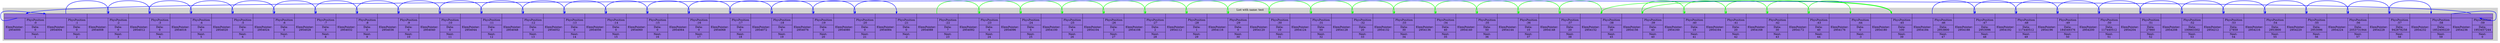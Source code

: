digraph G{
subgraph clusterlist {
style=filled;
color=lightgrey;
rankdir=LR;
Model [shape=record,style="filled",fillcolor="mediumpurple",label="{{<0>} | {ElemPointer:\n2954000 | {PhysPosition\n:0 | Data:\n0 | Next:\n1}}}| {{<1>} | {ElemPointer:\n2954004 | {PhysPosition\n:1 | Data:\n0 | Next:\n2}}}| {{<2>} | {ElemPointer:\n2954008 | {PhysPosition\n:2 | Data:\n0 | Next:\n3}}}| {{<3>} | {ElemPointer:\n2954012 | {PhysPosition\n:3 | Data:\n0 | Next:\n4}}}| {{<4>} | {ElemPointer:\n2954016 | {PhysPosition\n:4 | Data:\n0 | Next:\n5}}}| {{<5>} | {ElemPointer:\n2954020 | {PhysPosition\n:5 | Data:\n0 | Next:\n6}}}| {{<6>} | {ElemPointer:\n2954024 | {PhysPosition\n:6 | Data:\n0 | Next:\n7}}}| {{<7>} | {ElemPointer:\n2954028 | {PhysPosition\n:7 | Data:\n0 | Next:\n8}}}| {{<8>} | {ElemPointer:\n2954032 | {PhysPosition\n:8 | Data:\n0 | Next:\n9}}}| {{<9>} | {ElemPointer:\n2954036 | {PhysPosition\n:9 | Data:\n0 | Next:\n10}}}| {{<10>} | {ElemPointer:\n2954040 | {PhysPosition\n:10 | Data:\n0 | Next:\n11}}}| {{<11>} | {ElemPointer:\n2954044 | {PhysPosition\n:11 | Data:\n0 | Next:\n12}}}| {{<12>} | {ElemPointer:\n2954048 | {PhysPosition\n:12 | Data:\n0 | Next:\n13}}}| {{<13>} | {ElemPointer:\n2954052 | {PhysPosition\n:13 | Data:\n0 | Next:\n14}}}| {{<14>} | {ElemPointer:\n2954056 | {PhysPosition\n:14 | Data:\n0 | Next:\n15}}}| {{<15>} | {ElemPointer:\n2954060 | {PhysPosition\n:15 | Data:\n0 | Next:\n16}}}| {{<16>} | {ElemPointer:\n2954064 | {PhysPosition\n:16 | Data:\n0 | Next:\n17}}}| {{<17>} | {ElemPointer:\n2954068 | {PhysPosition\n:17 | Data:\n0 | Next:\n18}}}| {{<18>} | {ElemPointer:\n2954072 | {PhysPosition\n:18 | Data:\n0 | Next:\n19}}}| {{<19>} | {ElemPointer:\n2954076 | {PhysPosition\n:19 | Data:\n0 | Next:\n20}}}| {{<20>} | {ElemPointer:\n2954080 | {PhysPosition\n:20 | Data:\n0 | Next:\n21}}}| {{<21>} | {ElemPointer:\n2954084 | {PhysPosition\n:21 | Data:\n0 | Next:\n-2}}}| {{<22>} | {ElemPointer:\n2954088 | {PhysPosition\n:22 | Data:\n7 | Next:\n23}}}| {{<23>} | {ElemPointer:\n2954092 | {PhysPosition\n:23 | Data:\n6 | Next:\n24}}}| {{<24>} | {ElemPointer:\n2954096 | {PhysPosition\n:24 | Data:\n5 | Next:\n25}}}| {{<25>} | {ElemPointer:\n2954100 | {PhysPosition\n:25 | Data:\n4 | Next:\n26}}}| {{<26>} | {ElemPointer:\n2954104 | {PhysPosition\n:26 | Data:\n3 | Next:\n27}}}| {{<27>} | {ElemPointer:\n2954108 | {PhysPosition\n:27 | Data:\n2 | Next:\n28}}}| {{<28>} | {ElemPointer:\n2954112 | {PhysPosition\n:28 | Data:\n1 | Next:\n29}}}| {{<29>} | {ElemPointer:\n2954116 | {PhysPosition\n:29 | Data:\n0 | Next:\n30}}}| {{<30>} | {ElemPointer:\n2954120 | {PhysPosition\n:30 | Data:\n10 | Next:\n31}}}| {{<31>} | {ElemPointer:\n2954124 | {PhysPosition\n:31 | Data:\n50 | Next:\n32}}}| {{<32>} | {ElemPointer:\n2954128 | {PhysPosition\n:32 | Data:\n20 | Next:\n33}}}| {{<33>} | {ElemPointer:\n2954132 | {PhysPosition\n:33 | Data:\n30 | Next:\n34}}}| {{<34>} | {ElemPointer:\n2954136 | {PhysPosition\n:34 | Data:\n40 | Next:\n35}}}| {{<35>} | {ElemPointer:\n2954140 | {PhysPosition\n:35 | Data:\n50 | Next:\n36}}}| {{<36>} | {ElemPointer:\n2954144 | {PhysPosition\n:36 | Data:\n10 | Next:\n37}}}| {{<37>} | {ElemPointer:\n2954148 | {PhysPosition\n:37 | Data:\n20 | Next:\n38}}}| {{<38>} | {ElemPointer:\n2954152 | {PhysPosition\n:38 | Data:\n30 | Next:\n45}}}| {{<39>} | {ElemPointer:\n2954156 | {PhysPosition\n:39 | Data:\n40 | Next:\n40}}}| {{<40>} | {ElemPointer:\n2954160 | {PhysPosition\n:40 | Data:\n10 | Next:\n41}}}| {{<41>} | {ElemPointer:\n2954164 | {PhysPosition\n:41 | Data:\n20 | Next:\n42}}}| {{<42>} | {ElemPointer:\n2954168 | {PhysPosition\n:42 | Data:\n30 | Next:\n43}}}| {{<43>} | {ElemPointer:\n2954172 | {PhysPosition\n:43 | Data:\n40 | Next:\n44}}}| {{<44>} | {ElemPointer:\n2954176 | {PhysPosition\n:44 | Data:\n0 | Next:\n-3}}}| {{<45>} | {ElemPointer:\n2954180 | {PhysPosition\n:45 | Data:\n100 | Next:\n39}}}| {{<46>} | {ElemPointer:\n2954184 | {PhysPosition\n:46 | Data:\n2953800 | Next:\n47}}}| {{<47>} | {ElemPointer:\n2954188 | {PhysPosition\n:47 | Data:\n2953096 | Next:\n48}}}| {{<48>} | {ElemPointer:\n2954192 | {PhysPosition\n:48 | Data:\n117440512 | Next:\n49}}}| {{<49>} | {ElemPointer:\n2954196 | {PhysPosition\n:49 | Data:\n184549376 | Next:\n50}}}| {{<50>} | {ElemPointer:\n2954200 | {PhysPosition\n:50 | Data:\n117440512 | Next:\n51}}}| {{<51>} | {ElemPointer:\n2954204 | {PhysPosition\n:51 | Data:\n27860 | Next:\n52}}}| {{<52>} | {ElemPointer:\n2954208 | {PhysPosition\n:52 | Data:\n100663302 | Next:\n53}}}| {{<53>} | {ElemPointer:\n2954212 | {PhysPosition\n:53 | Data:\n27859 | Next:\n54}}}| {{<54>} | {ElemPointer:\n2954216 | {PhysPosition\n:54 | Data:\n2953800 | Next:\n55}}}| {{<55>} | {ElemPointer:\n2954220 | {PhysPosition\n:55 | Data:\n2953096 | Next:\n56}}}| {{<56>} | {ElemPointer:\n2954224 | {PhysPosition\n:56 | Data:\n2053731944 | Next:\n57}}}| {{<57>} | {ElemPointer:\n2954228 | {PhysPosition\n:57 | Data:\n942878258 | Next:\n58}}}| {{<58>} | {ElemPointer:\n2954232 | {PhysPosition\n:58 | Data:\n1852400220 | Next:\n59}}}| {{<59>} | {ElemPointer:\n2954236 | {PhysPosition\n:59 | Data:\n1953457244 | Next:\n0}}}"];
Model:<22>->Model:<23>[color="green";style="bold"];
Model:<23>->Model:<24>[color="green";style="bold"];
Model:<24>->Model:<25>[color="green";style="bold"];
Model:<25>->Model:<26>[color="green";style="bold"];
Model:<26>->Model:<27>[color="green";style="bold"];
Model:<27>->Model:<28>[color="green";style="bold"];
Model:<28>->Model:<29>[color="green";style="bold"];
Model:<29>->Model:<30>[color="green";style="bold"];
Model:<30>->Model:<31>[color="green";style="bold"];
Model:<31>->Model:<32>[color="green";style="bold"];
Model:<32>->Model:<33>[color="green";style="bold"];
Model:<33>->Model:<34>[color="green";style="bold"];
Model:<34>->Model:<35>[color="green";style="bold"];
Model:<35>->Model:<36>[color="green";style="bold"];
Model:<36>->Model:<37>[color="green";style="bold"];
Model:<37>->Model:<38>[color="green";style="bold"];
Model:<38>->Model:<45>[color="green";style="bold"];
Model:<45>->Model:<39>[color="green";style="bold"];
Model:<39>->Model:<40>[color="green";style="bold"];
Model:<40>->Model:<41>[color="green";style="bold"];
Model:<41>->Model:<42>[color="green";style="bold"];
Model:<42>->Model:<43>[color="green";style="bold"];
Model:<43>->Model:<44>[color="green";style="bold"];
Model:<46>->Model:<47>[color="blue";style="bold"];
Model:<47>->Model:<48>[color="blue";style="bold"];
Model:<48>->Model:<49>[color="blue";style="bold"];
Model:<49>->Model:<50>[color="blue";style="bold"];
Model:<50>->Model:<51>[color="blue";style="bold"];
Model:<51>->Model:<52>[color="blue";style="bold"];
Model:<52>->Model:<53>[color="blue";style="bold"];
Model:<53>->Model:<54>[color="blue";style="bold"];
Model:<54>->Model:<55>[color="blue";style="bold"];
Model:<55>->Model:<56>[color="blue";style="bold"];
Model:<56>->Model:<57>[color="blue";style="bold"];
Model:<57>->Model:<58>[color="blue";style="bold"];
Model:<58>->Model:<59>[color="blue";style="bold"];
Model:<59>->Model:<0>[color="blue";style="bold"];
Model:<0>->Model:<1>[color="blue";style="bold"];
Model:<1>->Model:<2>[color="blue";style="bold"];
Model:<2>->Model:<3>[color="blue";style="bold"];
Model:<3>->Model:<4>[color="blue";style="bold"];
Model:<4>->Model:<5>[color="blue";style="bold"];
Model:<5>->Model:<6>[color="blue";style="bold"];
Model:<6>->Model:<7>[color="blue";style="bold"];
Model:<7>->Model:<8>[color="blue";style="bold"];
Model:<8>->Model:<9>[color="blue";style="bold"];
Model:<9>->Model:<10>[color="blue";style="bold"];
Model:<10>->Model:<11>[color="blue";style="bold"];
Model:<11>->Model:<12>[color="blue";style="bold"];
Model:<12>->Model:<13>[color="blue";style="bold"];
Model:<13>->Model:<14>[color="blue";style="bold"];
Model:<14>->Model:<15>[color="blue";style="bold"];
Model:<15>->Model:<16>[color="blue";style="bold"];
Model:<16>->Model:<17>[color="blue";style="bold"];
Model:<17>->Model:<18>[color="blue";style="bold"];
Model:<18>->Model:<19>[color="blue";style="bold"];
Model:<19>->Model:<20>[color="blue";style="bold"];
Model:<20>->Model:<21>[color="blue";style="bold"];
label = "List with name: test"}
}
